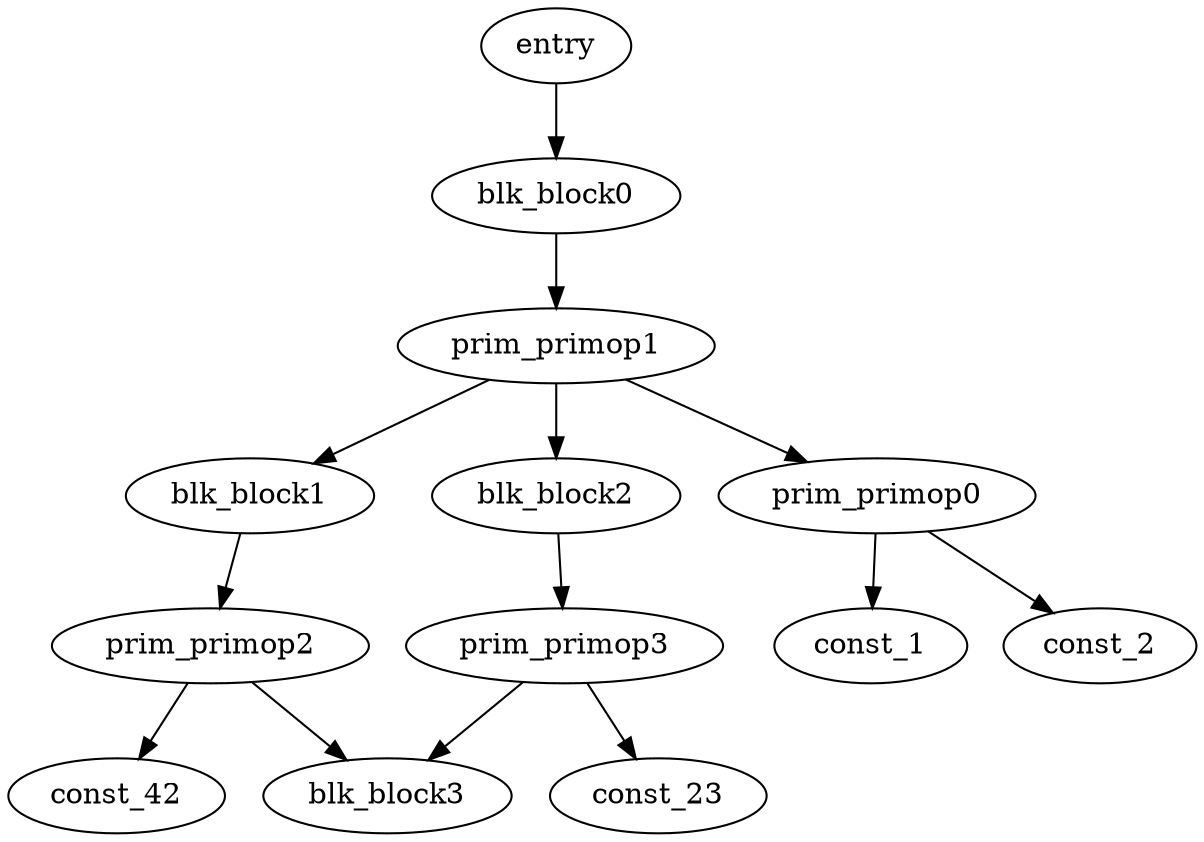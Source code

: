digraph g {
entry [ label=<entry> ];
entry -> blk_block0;

blk_block0 -> prim_primop1;

blk_block1 -> prim_primop2;

blk_block2 -> prim_primop3;

prim_primop0 -> const_1;

prim_primop0 -> const_2;

prim_primop1 -> prim_primop0;

prim_primop1 -> blk_block1;

prim_primop1 -> blk_block2;

prim_primop2 -> blk_block3;

prim_primop2 -> const_42;

prim_primop3 -> blk_block3;

prim_primop3 -> const_23;

}
